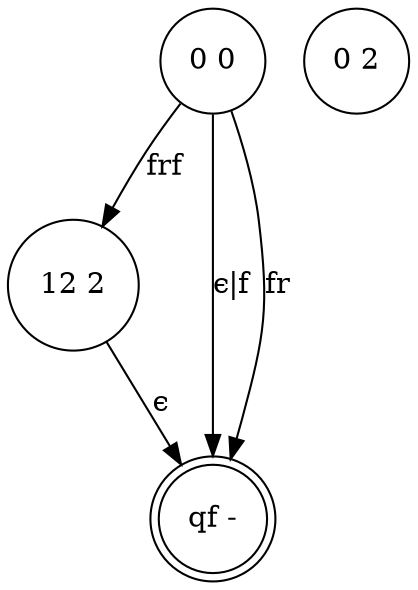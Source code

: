 digraph 7 {
	"12 2" [shape=circle]
	"qf -" [shape=doublecircle]
	"0 0" [shape=circle]
	"0 2" [shape=circle]
	"12 2" -> "qf -" [label="ϵ"]
	"0 0" -> "qf -" [label="ϵ|f"]
	"0 0" -> "12 2" [label=frf]
	"0 0" -> "qf -" [label=fr]
}
